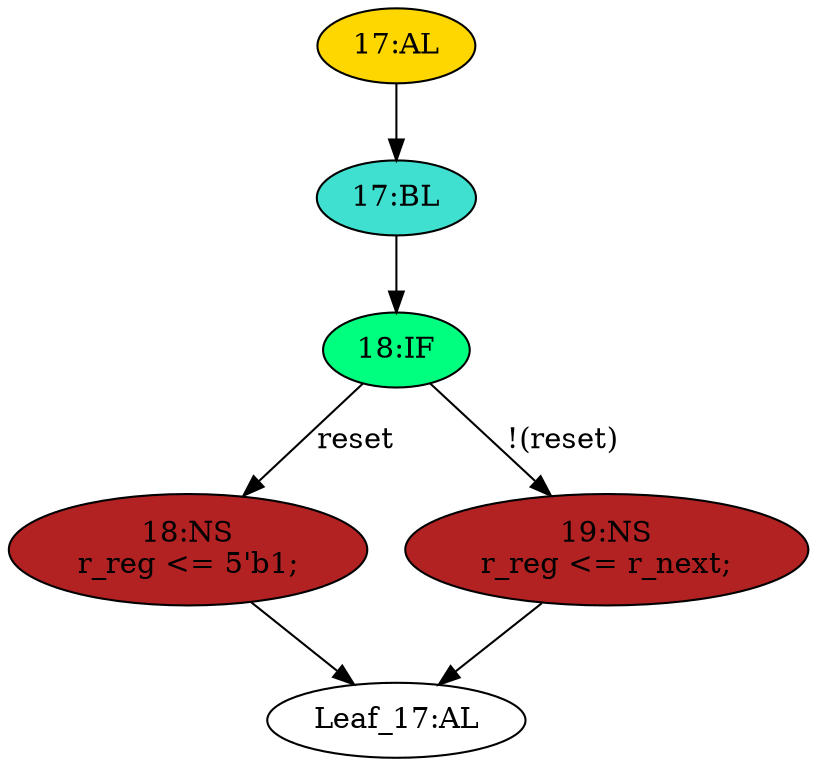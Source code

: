 strict digraph "" {
	node [label="\N"];
	"17:AL"	[ast="<pyverilog.vparser.ast.Always object at 0x7f0c216ee090>",
		clk_sens=True,
		fillcolor=gold,
		label="17:AL",
		sens="['clk', 'reset']",
		statements="[]",
		style=filled,
		typ=Always,
		use_var="['reset', 'r_next']"];
	"17:BL"	[ast="<pyverilog.vparser.ast.Block object at 0x7f0c216ee210>",
		fillcolor=turquoise,
		label="17:BL",
		statements="[]",
		style=filled,
		typ=Block];
	"17:AL" -> "17:BL"	[cond="[]",
		lineno=None];
	"18:IF"	[ast="<pyverilog.vparser.ast.IfStatement object at 0x7f0c216ee250>",
		fillcolor=springgreen,
		label="18:IF",
		statements="[]",
		style=filled,
		typ=IfStatement];
	"18:NS"	[ast="<pyverilog.vparser.ast.NonblockingSubstitution object at 0x7f0c216ee490>",
		fillcolor=firebrick,
		label="18:NS
r_reg <= 5'b1;",
		statements="[<pyverilog.vparser.ast.NonblockingSubstitution object at 0x7f0c216ee490>]",
		style=filled,
		typ=NonblockingSubstitution];
	"18:IF" -> "18:NS"	[cond="['reset']",
		label=reset,
		lineno=18];
	"19:NS"	[ast="<pyverilog.vparser.ast.NonblockingSubstitution object at 0x7f0c216ee2d0>",
		fillcolor=firebrick,
		label="19:NS
r_reg <= r_next;",
		statements="[<pyverilog.vparser.ast.NonblockingSubstitution object at 0x7f0c216ee2d0>]",
		style=filled,
		typ=NonblockingSubstitution];
	"18:IF" -> "19:NS"	[cond="['reset']",
		label="!(reset)",
		lineno=18];
	"17:BL" -> "18:IF"	[cond="[]",
		lineno=None];
	"Leaf_17:AL"	[def_var="['r_reg']",
		label="Leaf_17:AL"];
	"18:NS" -> "Leaf_17:AL"	[cond="[]",
		lineno=None];
	"19:NS" -> "Leaf_17:AL"	[cond="[]",
		lineno=None];
}
